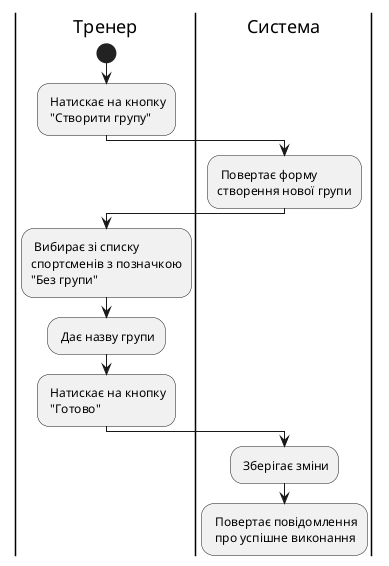 @startuml
    |Тренер|
        start
        : Натискає на кнопку\n "Створити групу";
    |Система|
        : Повертає форму\nстворення нової групи;
    |Тренер|
        : Вибирає зі списку\nспортсменів з позначкою\n"Без групи";
        : Дає назву групи;
        : Натискає на кнопку\n "Готово";
    |Система|
        : Зберігає зміни;
        : Повертає повідомлення\n про успішне виконання;
@enduml
